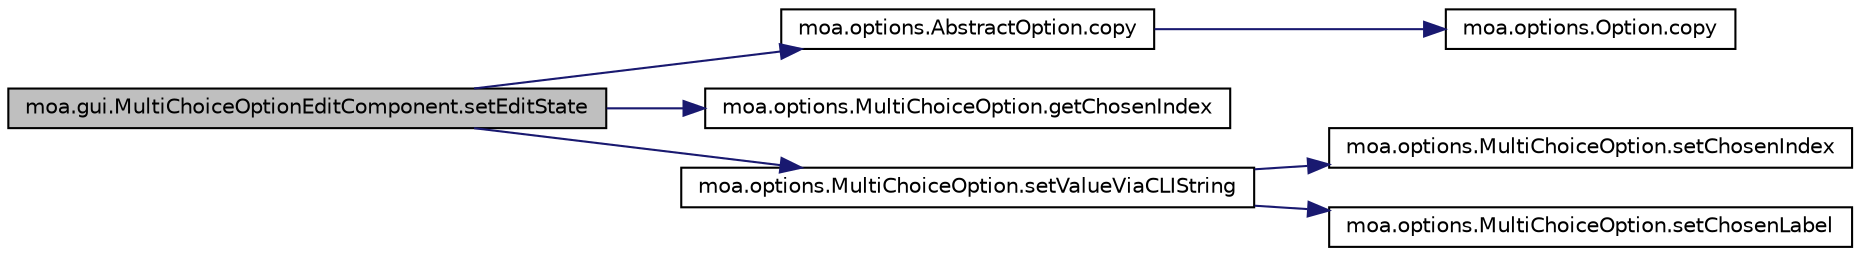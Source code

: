 digraph G
{
  edge [fontname="Helvetica",fontsize="10",labelfontname="Helvetica",labelfontsize="10"];
  node [fontname="Helvetica",fontsize="10",shape=record];
  rankdir=LR;
  Node1 [label="moa.gui.MultiChoiceOptionEditComponent.setEditState",height=0.2,width=0.4,color="black", fillcolor="grey75", style="filled" fontcolor="black"];
  Node1 -> Node2 [color="midnightblue",fontsize="10",style="solid",fontname="Helvetica"];
  Node2 [label="moa.options.AbstractOption.copy",height=0.2,width=0.4,color="black", fillcolor="white", style="filled",URL="$classmoa_1_1options_1_1AbstractOption.html#a0716ff12efafc1b64e13e8449fd64b25",tooltip="This method produces a copy of this object."];
  Node2 -> Node3 [color="midnightblue",fontsize="10",style="solid",fontname="Helvetica"];
  Node3 [label="moa.options.Option.copy",height=0.2,width=0.4,color="black", fillcolor="white", style="filled",URL="$interfacemoa_1_1options_1_1Option.html#a21de95695d5a72cd7698fd27a1965860",tooltip="Gets a copy of this option."];
  Node1 -> Node4 [color="midnightblue",fontsize="10",style="solid",fontname="Helvetica"];
  Node4 [label="moa.options.MultiChoiceOption.getChosenIndex",height=0.2,width=0.4,color="black", fillcolor="white", style="filled",URL="$classmoa_1_1options_1_1MultiChoiceOption.html#a5272693a1a0a9f89e135673a6d247dda"];
  Node1 -> Node5 [color="midnightblue",fontsize="10",style="solid",fontname="Helvetica"];
  Node5 [label="moa.options.MultiChoiceOption.setValueViaCLIString",height=0.2,width=0.4,color="black", fillcolor="white", style="filled",URL="$classmoa_1_1options_1_1MultiChoiceOption.html#a952ef7c6e93e47264d1951f2811da65a",tooltip="Sets value of this option via the Command Line Interface text."];
  Node5 -> Node6 [color="midnightblue",fontsize="10",style="solid",fontname="Helvetica"];
  Node6 [label="moa.options.MultiChoiceOption.setChosenIndex",height=0.2,width=0.4,color="black", fillcolor="white", style="filled",URL="$classmoa_1_1options_1_1MultiChoiceOption.html#afcf032650516eae9b80d9200d5309496"];
  Node5 -> Node7 [color="midnightblue",fontsize="10",style="solid",fontname="Helvetica"];
  Node7 [label="moa.options.MultiChoiceOption.setChosenLabel",height=0.2,width=0.4,color="black", fillcolor="white", style="filled",URL="$classmoa_1_1options_1_1MultiChoiceOption.html#a16d5a5d32c994b1b144a996d5b446f44"];
}
